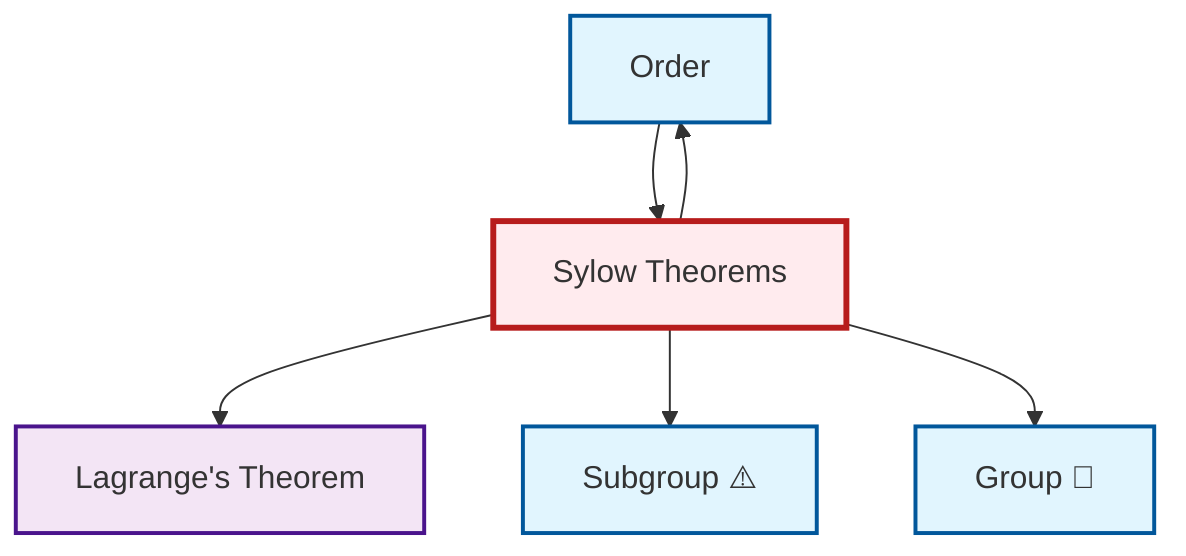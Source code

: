 graph TD
    classDef definition fill:#e1f5fe,stroke:#01579b,stroke-width:2px
    classDef theorem fill:#f3e5f5,stroke:#4a148c,stroke-width:2px
    classDef axiom fill:#fff3e0,stroke:#e65100,stroke-width:2px
    classDef example fill:#e8f5e9,stroke:#1b5e20,stroke-width:2px
    classDef current fill:#ffebee,stroke:#b71c1c,stroke-width:3px
    def-group["Group 📝"]:::definition
    def-order["Order"]:::definition
    thm-lagrange["Lagrange's Theorem"]:::theorem
    thm-sylow["Sylow Theorems"]:::theorem
    def-subgroup["Subgroup ⚠️"]:::definition
    thm-sylow --> def-order
    thm-sylow --> thm-lagrange
    thm-sylow --> def-subgroup
    def-order --> thm-sylow
    thm-sylow --> def-group
    class thm-sylow current
